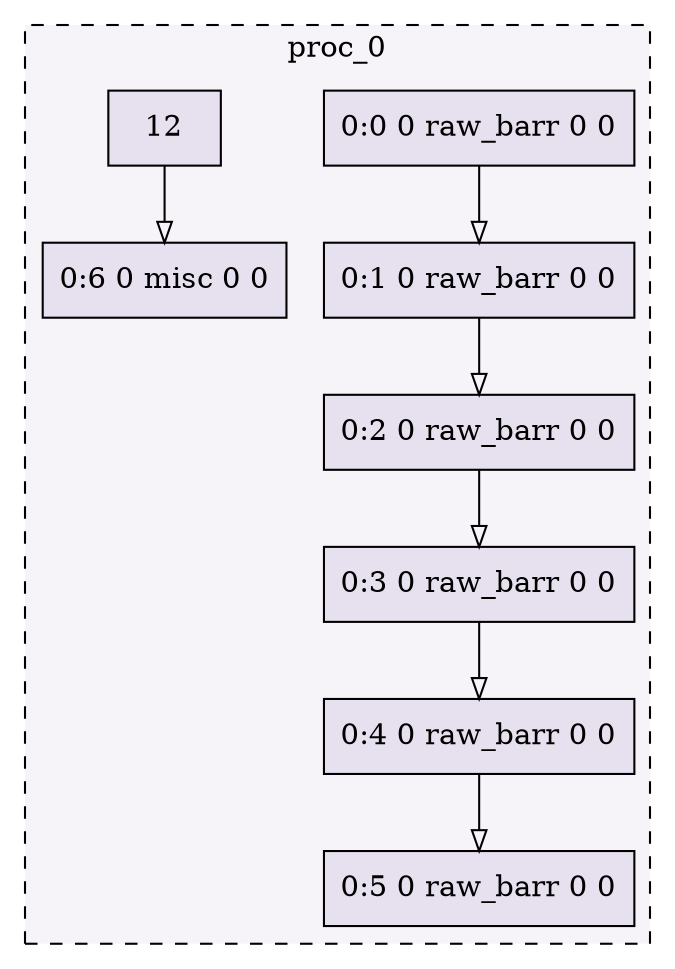 digraph{node[shape=record style=filled colorscheme=purd9 fillcolor=2];subgraph cluster0{style=dashed;colorscheme=purd9;bgcolor=1;edge[arrowhead=empty];label=proc_0;0[label="0:0 0 raw_barr 0 0"];1[label="0:1 0 raw_barr 0 0"];2[label="0:2 0 raw_barr 0 0"];3[label="0:3 0 raw_barr 0 0"];4[label="0:4 0 raw_barr 0 0"];5[label="0:5 0 raw_barr 0 0"];6[label="0:6 0 misc 0 0"];0->1;1->2;2->3;3->4;4->5;12->6;}}